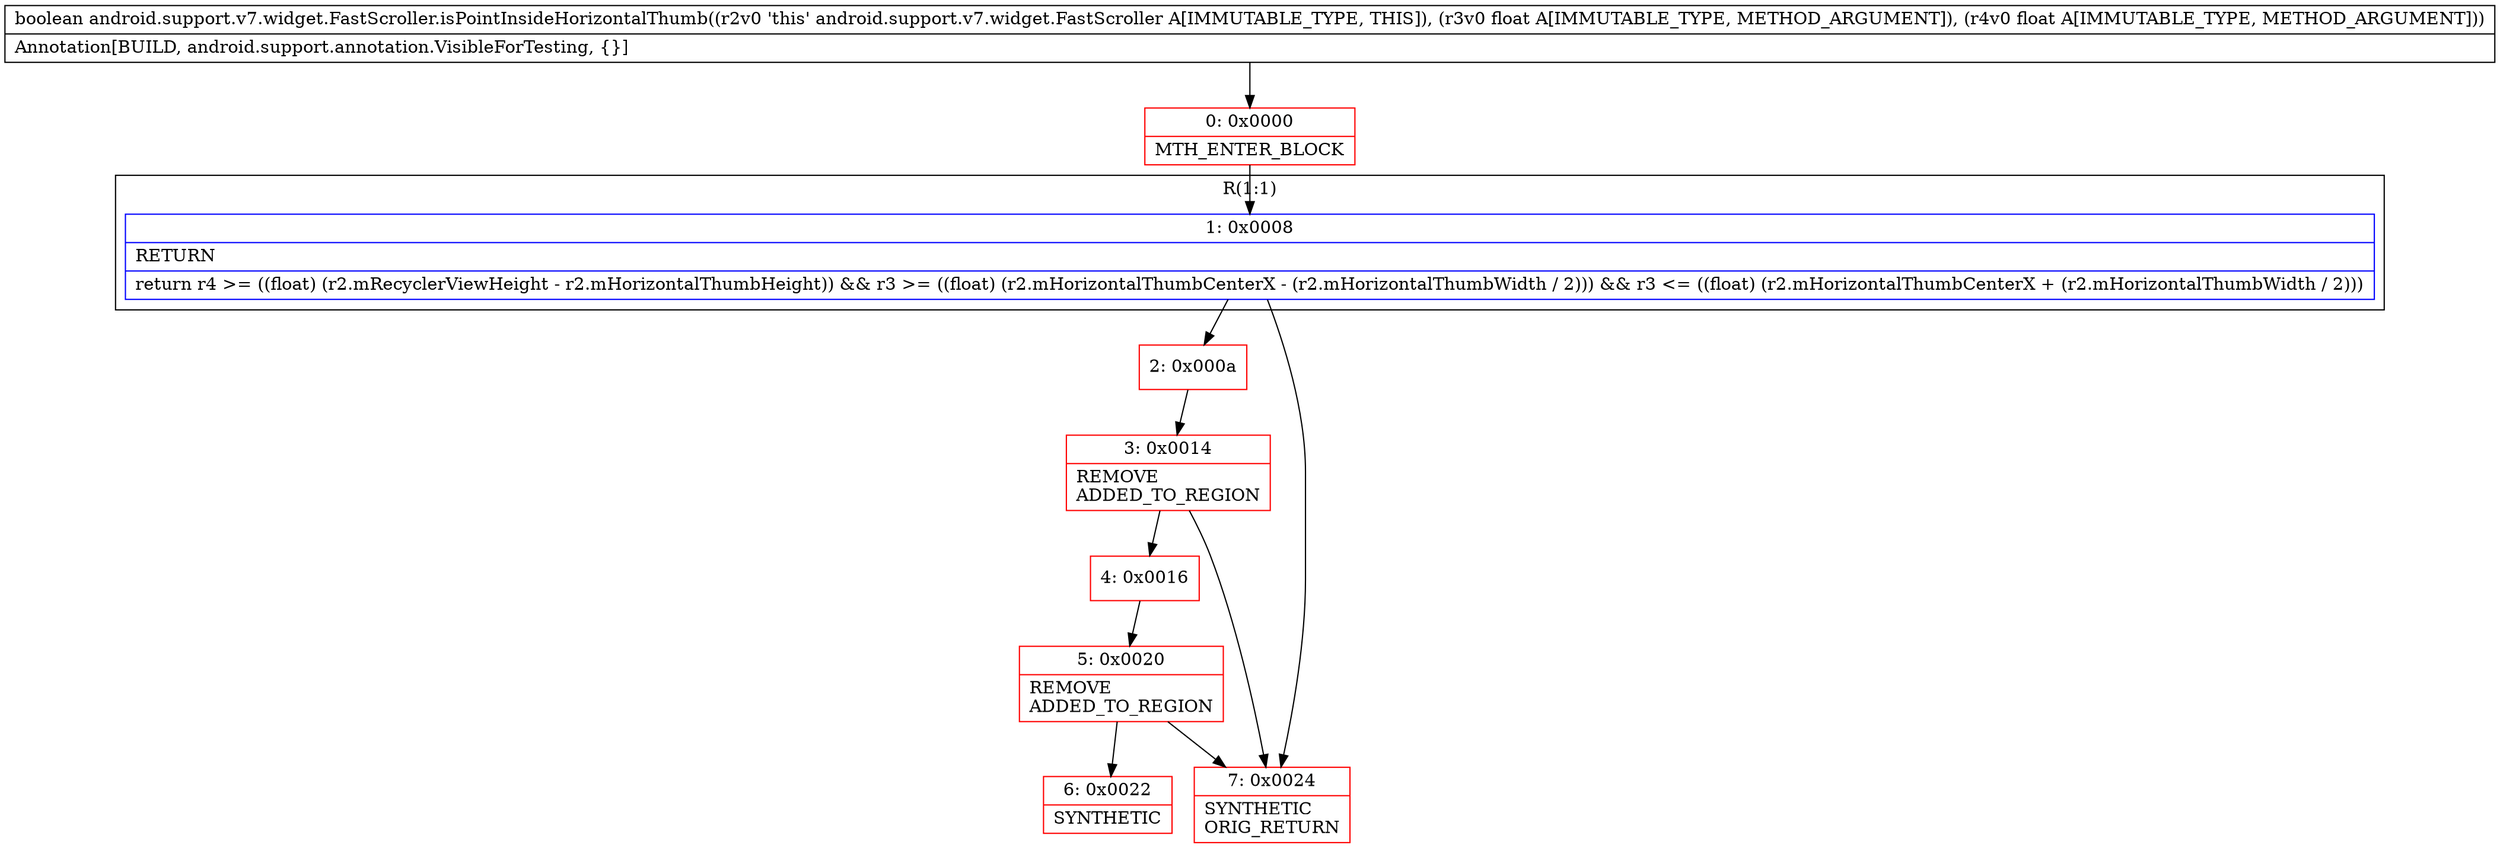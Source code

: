digraph "CFG forandroid.support.v7.widget.FastScroller.isPointInsideHorizontalThumb(FF)Z" {
subgraph cluster_Region_943632525 {
label = "R(1:1)";
node [shape=record,color=blue];
Node_1 [shape=record,label="{1\:\ 0x0008|RETURN\l|return r4 \>= ((float) (r2.mRecyclerViewHeight \- r2.mHorizontalThumbHeight)) && r3 \>= ((float) (r2.mHorizontalThumbCenterX \- (r2.mHorizontalThumbWidth \/ 2))) && r3 \<= ((float) (r2.mHorizontalThumbCenterX + (r2.mHorizontalThumbWidth \/ 2)))\l}"];
}
Node_0 [shape=record,color=red,label="{0\:\ 0x0000|MTH_ENTER_BLOCK\l}"];
Node_2 [shape=record,color=red,label="{2\:\ 0x000a}"];
Node_3 [shape=record,color=red,label="{3\:\ 0x0014|REMOVE\lADDED_TO_REGION\l}"];
Node_4 [shape=record,color=red,label="{4\:\ 0x0016}"];
Node_5 [shape=record,color=red,label="{5\:\ 0x0020|REMOVE\lADDED_TO_REGION\l}"];
Node_6 [shape=record,color=red,label="{6\:\ 0x0022|SYNTHETIC\l}"];
Node_7 [shape=record,color=red,label="{7\:\ 0x0024|SYNTHETIC\lORIG_RETURN\l}"];
MethodNode[shape=record,label="{boolean android.support.v7.widget.FastScroller.isPointInsideHorizontalThumb((r2v0 'this' android.support.v7.widget.FastScroller A[IMMUTABLE_TYPE, THIS]), (r3v0 float A[IMMUTABLE_TYPE, METHOD_ARGUMENT]), (r4v0 float A[IMMUTABLE_TYPE, METHOD_ARGUMENT]))  | Annotation[BUILD, android.support.annotation.VisibleForTesting, \{\}]\l}"];
MethodNode -> Node_0;
Node_1 -> Node_2;
Node_1 -> Node_7;
Node_0 -> Node_1;
Node_2 -> Node_3;
Node_3 -> Node_4;
Node_3 -> Node_7;
Node_4 -> Node_5;
Node_5 -> Node_6;
Node_5 -> Node_7;
}

